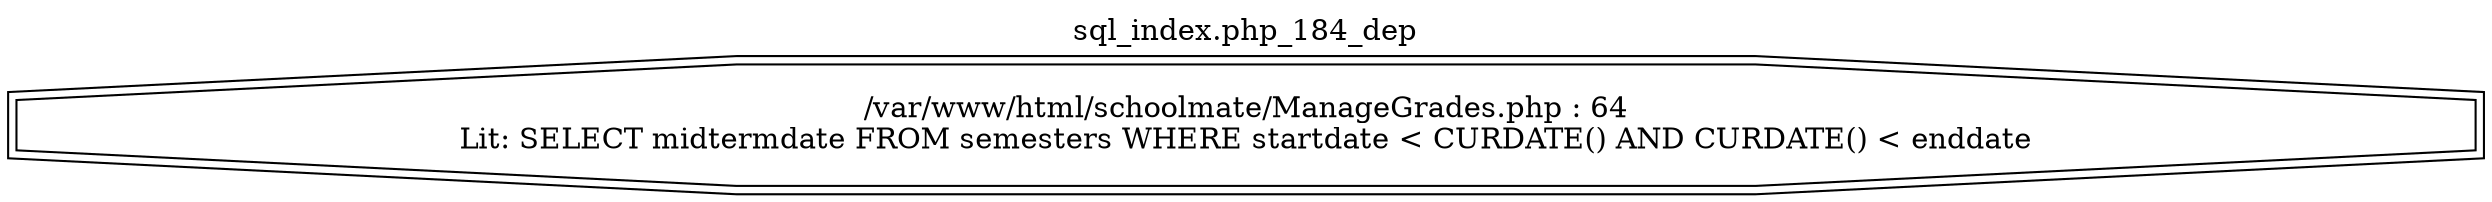 digraph cfg {
  label="sql_index.php_184_dep";
  labelloc=t;
  n1 [shape=doubleoctagon, label="/var/www/html/schoolmate/ManageGrades.php : 64\nLit: SELECT midtermdate FROM semesters WHERE startdate < CURDATE() AND CURDATE() < enddate\n"];
}
